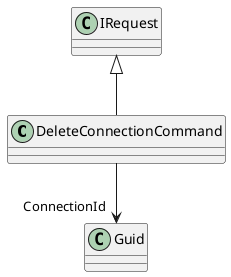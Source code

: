 @startuml
class DeleteConnectionCommand {
}
IRequest <|-- DeleteConnectionCommand
DeleteConnectionCommand --> "ConnectionId" Guid
@enduml

